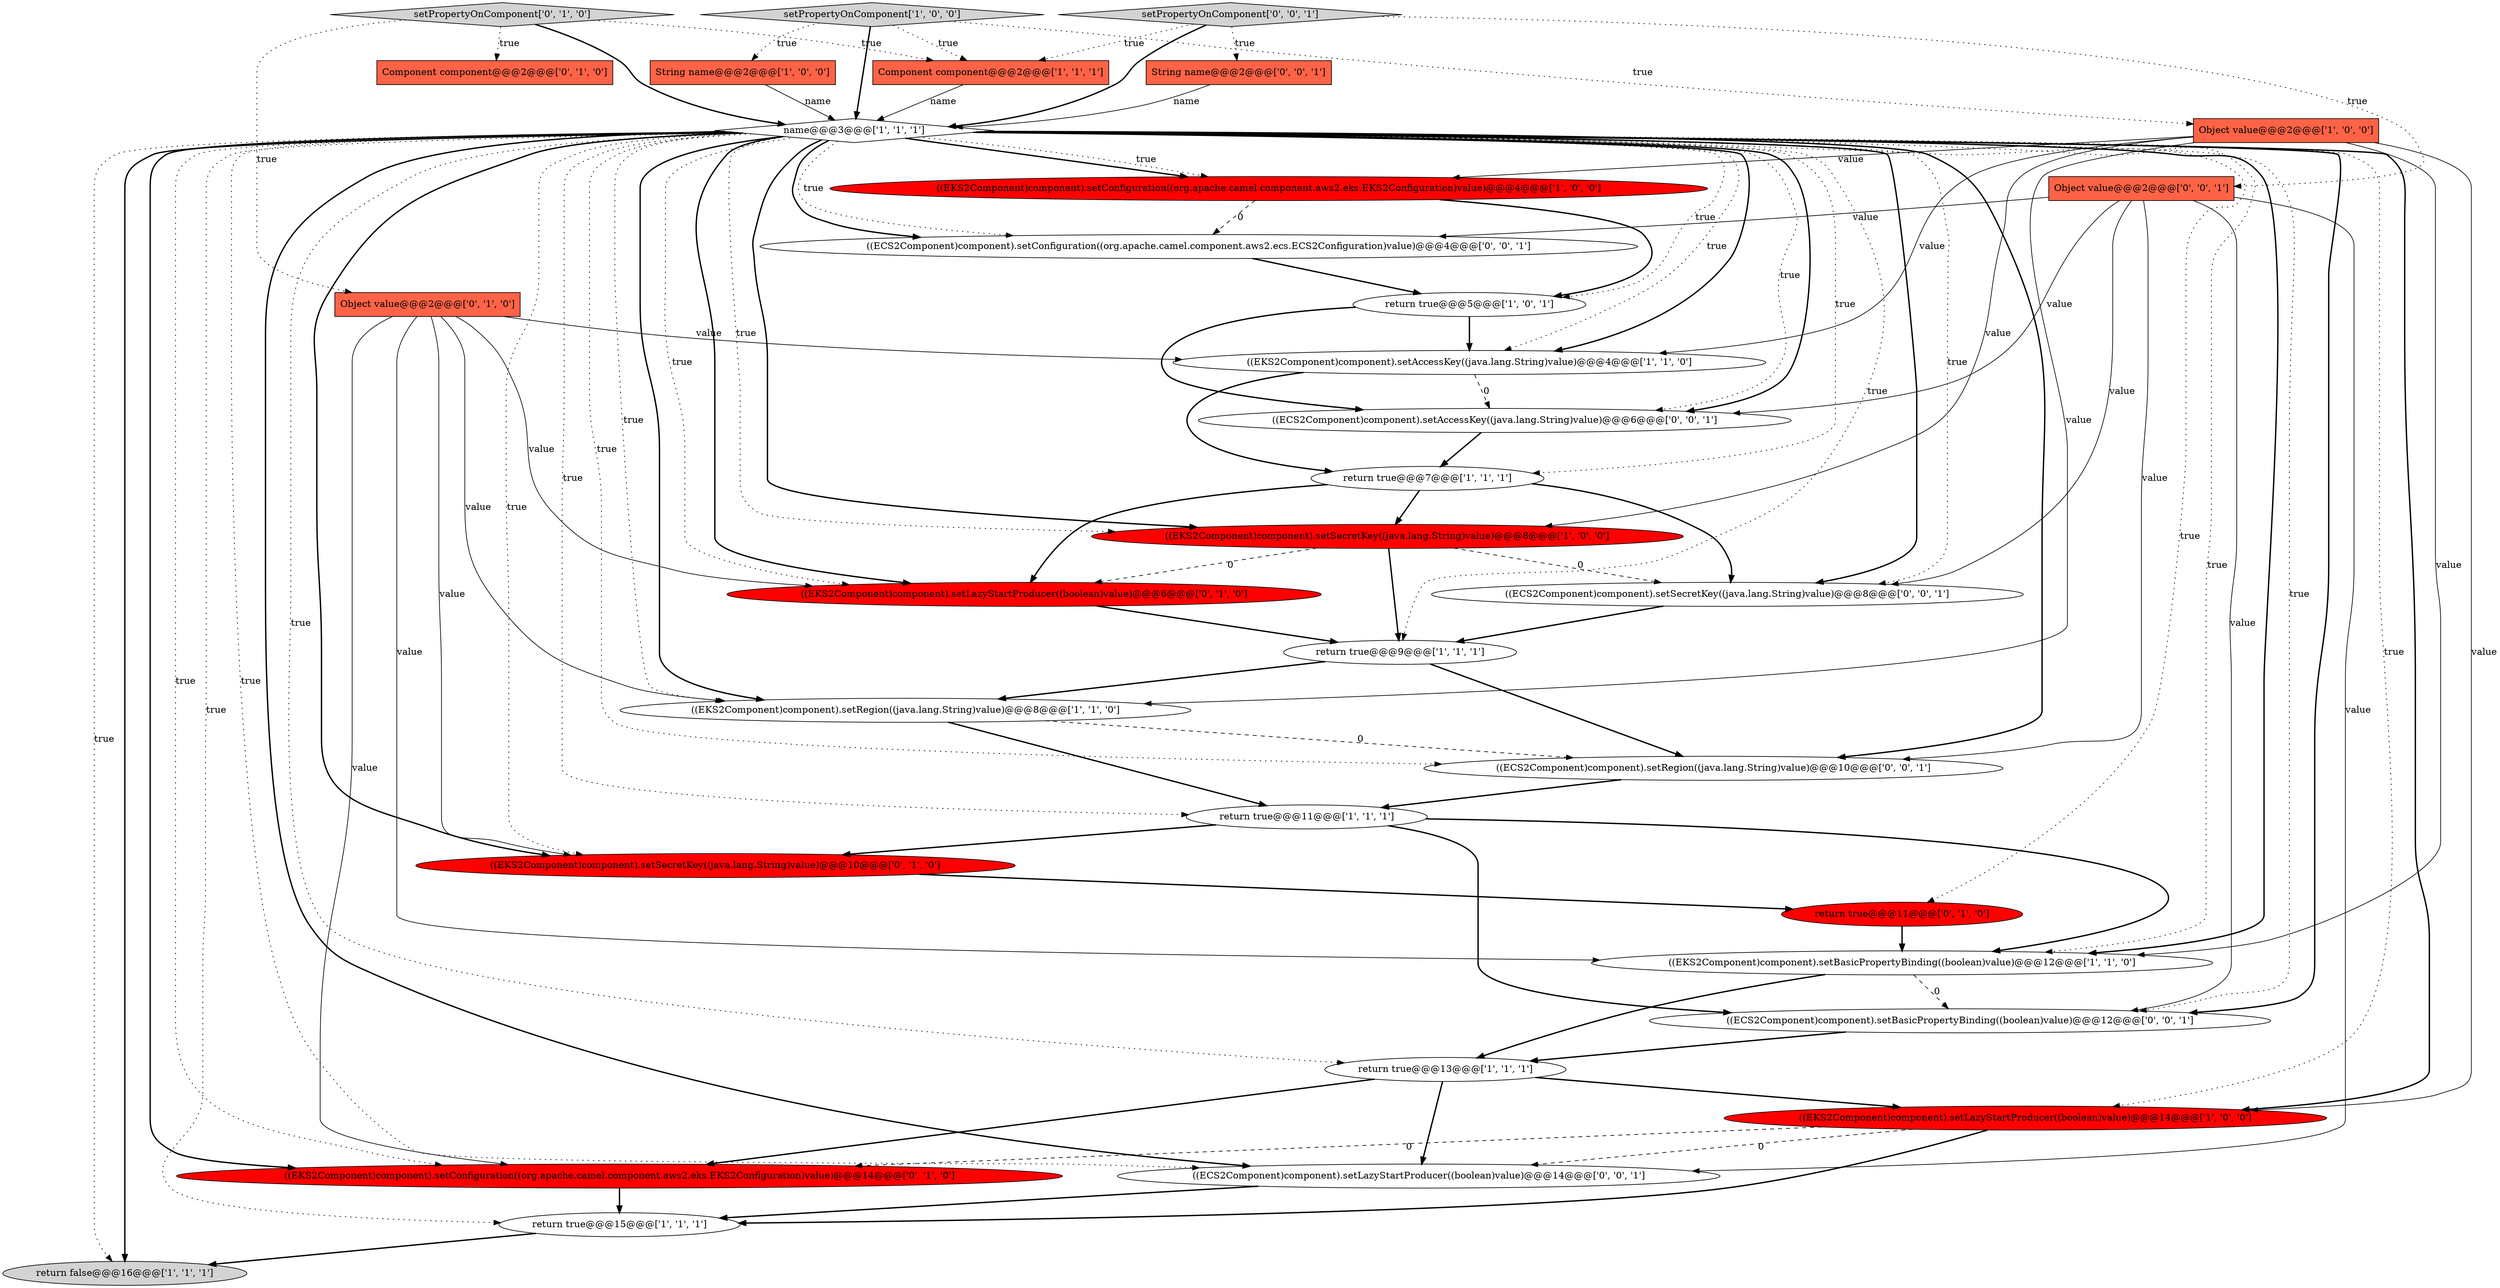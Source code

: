 digraph {
11 [style = filled, label = "setPropertyOnComponent['1', '0', '0']", fillcolor = lightgray, shape = diamond image = "AAA0AAABBB1BBB"];
7 [style = filled, label = "return true@@@5@@@['1', '0', '1']", fillcolor = white, shape = ellipse image = "AAA0AAABBB1BBB"];
3 [style = filled, label = "return true@@@11@@@['1', '1', '1']", fillcolor = white, shape = ellipse image = "AAA0AAABBB1BBB"];
8 [style = filled, label = "name@@@3@@@['1', '1', '1']", fillcolor = white, shape = diamond image = "AAA0AAABBB1BBB"];
12 [style = filled, label = "((EKS2Component)component).setAccessKey((java.lang.String)value)@@@4@@@['1', '1', '0']", fillcolor = white, shape = ellipse image = "AAA0AAABBB1BBB"];
18 [style = filled, label = "((EKS2Component)component).setConfiguration((org.apache.camel.component.aws2.eks.EKS2Configuration)value)@@@14@@@['0', '1', '0']", fillcolor = red, shape = ellipse image = "AAA1AAABBB2BBB"];
0 [style = filled, label = "return true@@@7@@@['1', '1', '1']", fillcolor = white, shape = ellipse image = "AAA0AAABBB1BBB"];
2 [style = filled, label = "String name@@@2@@@['1', '0', '0']", fillcolor = tomato, shape = box image = "AAA0AAABBB1BBB"];
27 [style = filled, label = "((ECS2Component)component).setBasicPropertyBinding((boolean)value)@@@12@@@['0', '0', '1']", fillcolor = white, shape = ellipse image = "AAA0AAABBB3BBB"];
19 [style = filled, label = "Component component@@@2@@@['0', '1', '0']", fillcolor = tomato, shape = box image = "AAA0AAABBB2BBB"];
9 [style = filled, label = "((EKS2Component)component).setBasicPropertyBinding((boolean)value)@@@12@@@['1', '1', '0']", fillcolor = white, shape = ellipse image = "AAA0AAABBB1BBB"];
25 [style = filled, label = "((ECS2Component)component).setAccessKey((java.lang.String)value)@@@6@@@['0', '0', '1']", fillcolor = white, shape = ellipse image = "AAA0AAABBB3BBB"];
22 [style = filled, label = "Object value@@@2@@@['0', '1', '0']", fillcolor = tomato, shape = box image = "AAA0AAABBB2BBB"];
17 [style = filled, label = "return false@@@16@@@['1', '1', '1']", fillcolor = lightgray, shape = ellipse image = "AAA0AAABBB1BBB"];
5 [style = filled, label = "return true@@@9@@@['1', '1', '1']", fillcolor = white, shape = ellipse image = "AAA0AAABBB1BBB"];
20 [style = filled, label = "((EKS2Component)component).setSecretKey((java.lang.String)value)@@@10@@@['0', '1', '0']", fillcolor = red, shape = ellipse image = "AAA1AAABBB2BBB"];
15 [style = filled, label = "Component component@@@2@@@['1', '1', '1']", fillcolor = tomato, shape = box image = "AAA0AAABBB1BBB"];
23 [style = filled, label = "setPropertyOnComponent['0', '1', '0']", fillcolor = lightgray, shape = diamond image = "AAA0AAABBB2BBB"];
28 [style = filled, label = "((ECS2Component)component).setSecretKey((java.lang.String)value)@@@8@@@['0', '0', '1']", fillcolor = white, shape = ellipse image = "AAA0AAABBB3BBB"];
31 [style = filled, label = "((ECS2Component)component).setConfiguration((org.apache.camel.component.aws2.ecs.ECS2Configuration)value)@@@4@@@['0', '0', '1']", fillcolor = white, shape = ellipse image = "AAA0AAABBB3BBB"];
26 [style = filled, label = "setPropertyOnComponent['0', '0', '1']", fillcolor = lightgray, shape = diamond image = "AAA0AAABBB3BBB"];
1 [style = filled, label = "((EKS2Component)component).setConfiguration((org.apache.camel.component.aws2.eks.EKS2Configuration)value)@@@4@@@['1', '0', '0']", fillcolor = red, shape = ellipse image = "AAA1AAABBB1BBB"];
6 [style = filled, label = "Object value@@@2@@@['1', '0', '0']", fillcolor = tomato, shape = box image = "AAA0AAABBB1BBB"];
4 [style = filled, label = "return true@@@15@@@['1', '1', '1']", fillcolor = white, shape = ellipse image = "AAA0AAABBB1BBB"];
32 [style = filled, label = "Object value@@@2@@@['0', '0', '1']", fillcolor = tomato, shape = box image = "AAA0AAABBB3BBB"];
29 [style = filled, label = "((ECS2Component)component).setLazyStartProducer((boolean)value)@@@14@@@['0', '0', '1']", fillcolor = white, shape = ellipse image = "AAA0AAABBB3BBB"];
16 [style = filled, label = "return true@@@13@@@['1', '1', '1']", fillcolor = white, shape = ellipse image = "AAA0AAABBB1BBB"];
24 [style = filled, label = "((EKS2Component)component).setLazyStartProducer((boolean)value)@@@6@@@['0', '1', '0']", fillcolor = red, shape = ellipse image = "AAA1AAABBB2BBB"];
30 [style = filled, label = "String name@@@2@@@['0', '0', '1']", fillcolor = tomato, shape = box image = "AAA0AAABBB3BBB"];
10 [style = filled, label = "((EKS2Component)component).setLazyStartProducer((boolean)value)@@@14@@@['1', '0', '0']", fillcolor = red, shape = ellipse image = "AAA1AAABBB1BBB"];
33 [style = filled, label = "((ECS2Component)component).setRegion((java.lang.String)value)@@@10@@@['0', '0', '1']", fillcolor = white, shape = ellipse image = "AAA0AAABBB3BBB"];
21 [style = filled, label = "return true@@@11@@@['0', '1', '0']", fillcolor = red, shape = ellipse image = "AAA1AAABBB2BBB"];
14 [style = filled, label = "((EKS2Component)component).setRegion((java.lang.String)value)@@@8@@@['1', '1', '0']", fillcolor = white, shape = ellipse image = "AAA0AAABBB1BBB"];
13 [style = filled, label = "((EKS2Component)component).setSecretKey((java.lang.String)value)@@@8@@@['1', '0', '0']", fillcolor = red, shape = ellipse image = "AAA1AAABBB1BBB"];
14->3 [style = bold, label=""];
8->10 [style = bold, label=""];
8->28 [style = dotted, label="true"];
0->13 [style = bold, label=""];
23->22 [style = dotted, label="true"];
8->16 [style = dotted, label="true"];
9->27 [style = dashed, label="0"];
8->4 [style = dotted, label="true"];
6->9 [style = solid, label="value"];
9->16 [style = bold, label=""];
3->27 [style = bold, label=""];
8->1 [style = bold, label=""];
13->24 [style = dashed, label="0"];
6->14 [style = solid, label="value"];
11->2 [style = dotted, label="true"];
8->20 [style = bold, label=""];
26->30 [style = dotted, label="true"];
30->8 [style = solid, label="name"];
22->12 [style = solid, label="value"];
0->24 [style = bold, label=""];
2->8 [style = solid, label="name"];
23->15 [style = dotted, label="true"];
8->0 [style = dotted, label="true"];
8->20 [style = dotted, label="true"];
11->15 [style = dotted, label="true"];
8->27 [style = bold, label=""];
32->31 [style = solid, label="value"];
10->18 [style = dashed, label="0"];
8->31 [style = dotted, label="true"];
8->28 [style = bold, label=""];
28->5 [style = bold, label=""];
33->3 [style = bold, label=""];
32->25 [style = solid, label="value"];
5->33 [style = bold, label=""];
6->1 [style = solid, label="value"];
8->18 [style = bold, label=""];
1->31 [style = dashed, label="0"];
16->29 [style = bold, label=""];
6->10 [style = solid, label="value"];
8->17 [style = dotted, label="true"];
8->7 [style = dotted, label="true"];
22->20 [style = solid, label="value"];
23->19 [style = dotted, label="true"];
27->16 [style = bold, label=""];
23->8 [style = bold, label=""];
10->29 [style = dashed, label="0"];
14->33 [style = dashed, label="0"];
32->28 [style = solid, label="value"];
24->5 [style = bold, label=""];
8->17 [style = bold, label=""];
13->28 [style = dashed, label="0"];
21->9 [style = bold, label=""];
8->12 [style = dotted, label="true"];
18->4 [style = bold, label=""];
8->33 [style = dotted, label="true"];
26->32 [style = dotted, label="true"];
22->14 [style = solid, label="value"];
8->14 [style = dotted, label="true"];
22->24 [style = solid, label="value"];
13->5 [style = bold, label=""];
8->18 [style = dotted, label="true"];
11->8 [style = bold, label=""];
8->29 [style = dotted, label="true"];
6->12 [style = solid, label="value"];
8->24 [style = bold, label=""];
25->0 [style = bold, label=""];
8->33 [style = bold, label=""];
8->25 [style = dotted, label="true"];
16->18 [style = bold, label=""];
15->8 [style = solid, label="name"];
22->18 [style = solid, label="value"];
4->17 [style = bold, label=""];
8->21 [style = dotted, label="true"];
8->31 [style = bold, label=""];
6->13 [style = solid, label="value"];
8->14 [style = bold, label=""];
26->8 [style = bold, label=""];
32->33 [style = solid, label="value"];
1->7 [style = bold, label=""];
31->7 [style = bold, label=""];
8->3 [style = dotted, label="true"];
8->24 [style = dotted, label="true"];
3->9 [style = bold, label=""];
22->9 [style = solid, label="value"];
11->6 [style = dotted, label="true"];
26->15 [style = dotted, label="true"];
8->13 [style = dotted, label="true"];
8->9 [style = dotted, label="true"];
8->12 [style = bold, label=""];
8->13 [style = bold, label=""];
32->29 [style = solid, label="value"];
29->4 [style = bold, label=""];
7->12 [style = bold, label=""];
16->10 [style = bold, label=""];
5->14 [style = bold, label=""];
8->10 [style = dotted, label="true"];
12->0 [style = bold, label=""];
20->21 [style = bold, label=""];
8->1 [style = dotted, label="true"];
3->20 [style = bold, label=""];
12->25 [style = dashed, label="0"];
8->5 [style = dotted, label="true"];
8->9 [style = bold, label=""];
10->4 [style = bold, label=""];
7->25 [style = bold, label=""];
8->27 [style = dotted, label="true"];
32->27 [style = solid, label="value"];
8->25 [style = bold, label=""];
8->29 [style = bold, label=""];
0->28 [style = bold, label=""];
}
